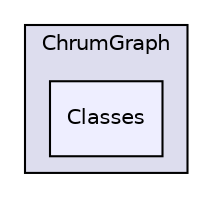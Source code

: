 digraph "ChrumGraph/Classes" {
  compound=true
  node [ fontsize="10", fontname="Helvetica"];
  edge [ labelfontsize="10", labelfontname="Helvetica"];
  subgraph clusterdir_3c6d3df59f3a7cd9434389651192ab90 {
    graph [ bgcolor="#ddddee", pencolor="black", label="ChrumGraph" fontname="Helvetica", fontsize="10", URL="dir_3c6d3df59f3a7cd9434389651192ab90.html"]
  dir_e718fcc226f1ce50f7be895c7c0c1675 [shape=box, label="Classes", style="filled", fillcolor="#eeeeff", pencolor="black", URL="dir_e718fcc226f1ce50f7be895c7c0c1675.html"];
  }
}
